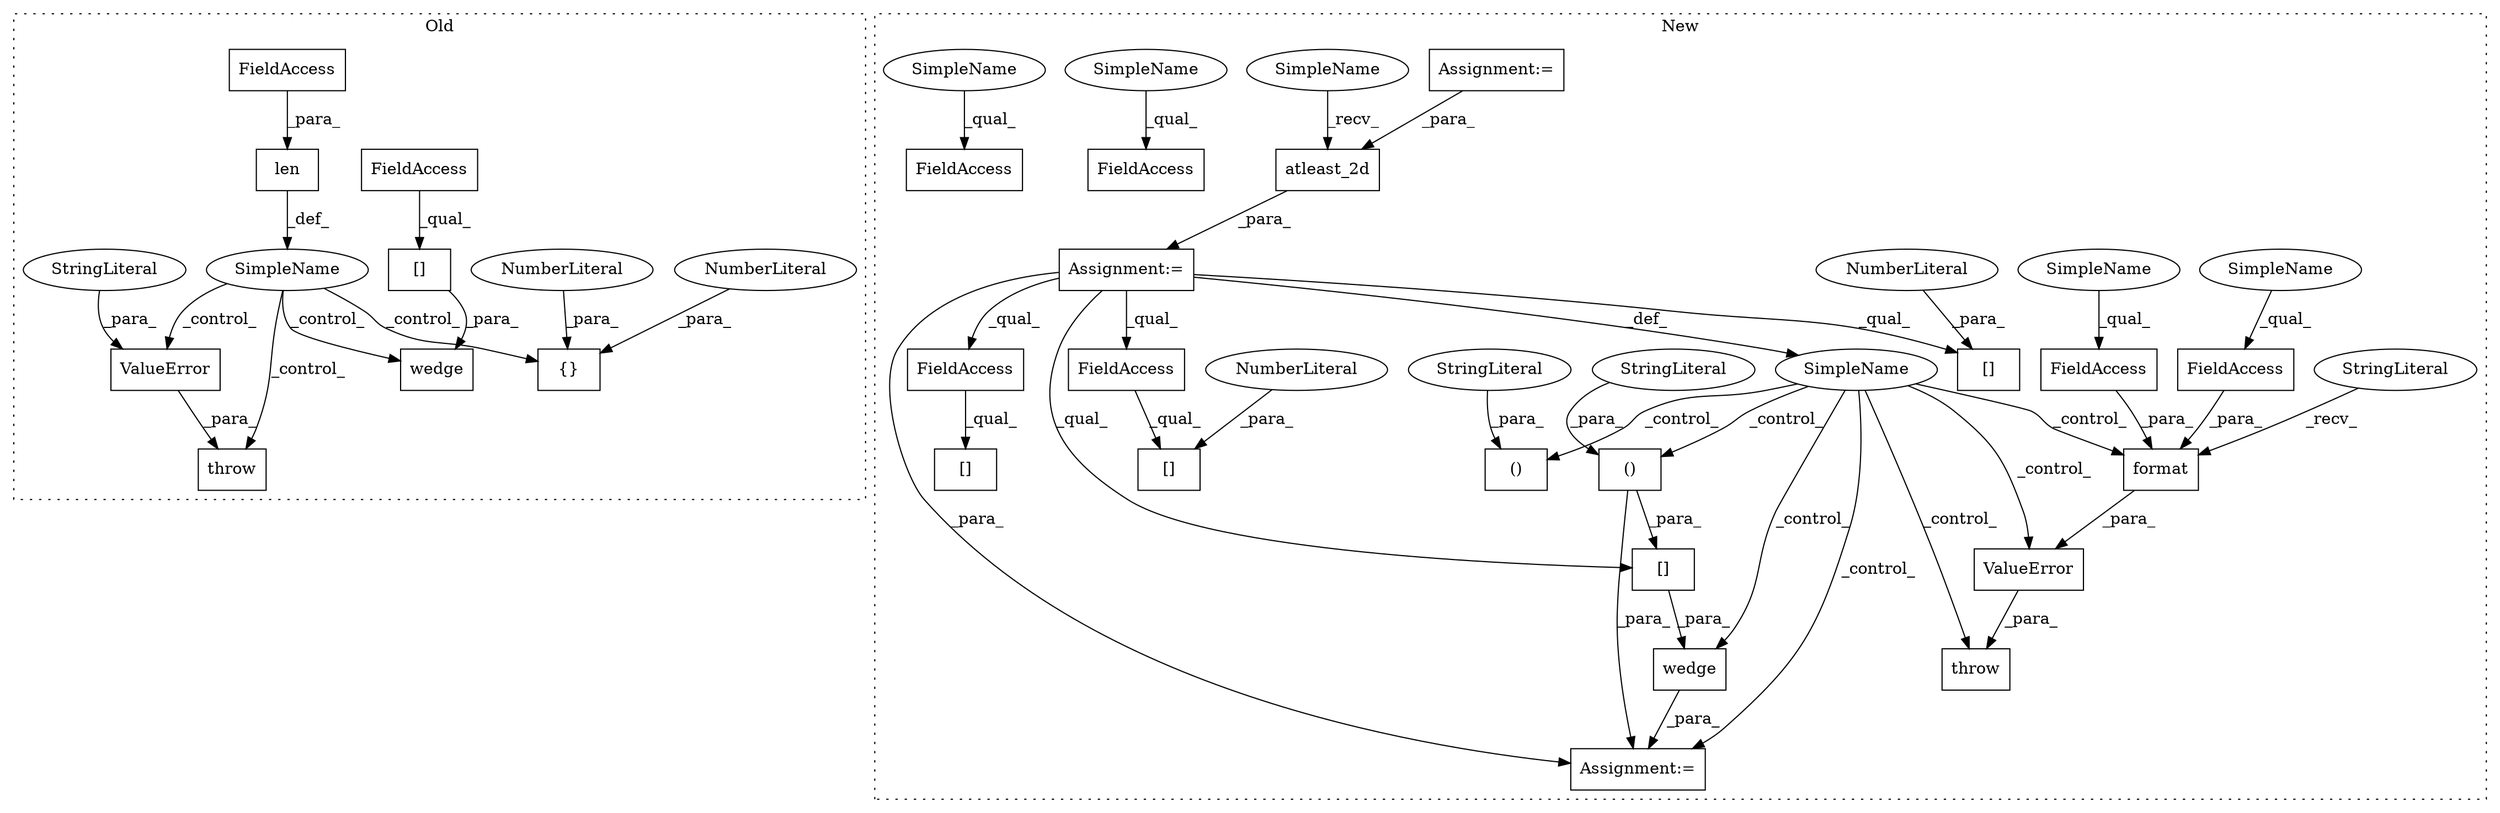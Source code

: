 digraph G {
subgraph cluster0 {
1 [label="wedge" a="32" s="2124,2151" l="6,1" shape="box"];
7 [label="len" a="32" s="1889,1894" l="4,1" shape="box"];
9 [label="FieldAccess" a="22" s="1893" l="1" shape="box"];
11 [label="ValueError" a="32" s="2201,2242" l="11,1" shape="box"];
14 [label="[]" a="2" s="2130,2150" l="2,1" shape="box"];
15 [label="{}" a="4" s="1944,1948" l="1,1" shape="box"];
16 [label="NumberLiteral" a="34" s="1947" l="1" shape="ellipse"];
17 [label="NumberLiteral" a="34" s="1945" l="1" shape="ellipse"];
25 [label="SimpleName" a="42" s="" l="" shape="ellipse"];
27 [label="StringLiteral" a="45" s="2212" l="30" shape="ellipse"];
31 [label="throw" a="53" s="2195" l="6" shape="box"];
32 [label="FieldAccess" a="22" s="2130" l="1" shape="box"];
label = "Old";
style="dotted";
}
subgraph cluster1 {
2 [label="SimpleName" a="42" s="2549" l="5" shape="ellipse"];
3 [label="atleast_2d" a="32" s="2555,2567" l="11,1" shape="box"];
4 [label="()" a="106" s="3155" l="30" shape="box"];
5 [label="wedge" a="32" s="3311,3375" l="6,1" shape="box"];
6 [label="()" a="106" s="3326" l="47" shape="box"];
8 [label="FieldAccess" a="22" s="2644" l="7" shape="box"];
10 [label="FieldAccess" a="22" s="3019" l="7" shape="box"];
12 [label="ValueError" a="32" s="3404,3513" l="11,1" shape="box"];
13 [label="[]" a="2" s="3317,3373" l="9,2" shape="box"];
18 [label="format" a="32" s="3466,3512" l="7,1" shape="box"];
19 [label="[]" a="2" s="2603,2612" l="8,1" shape="box"];
20 [label="SimpleName" a="42" s="" l="" shape="ellipse"];
21 [label="[]" a="2" s="3019,3028" l="8,1" shape="box"];
22 [label="NumberLiteral" a="34" s="2611" l="1" shape="ellipse"];
23 [label="[]" a="2" s="2644,2653" l="8,1" shape="box"];
24 [label="NumberLiteral" a="34" s="2652" l="1" shape="ellipse"];
26 [label="StringLiteral" a="45" s="3357" l="16" shape="ellipse"];
28 [label="StringLiteral" a="45" s="3415" l="50" shape="ellipse"];
29 [label="StringLiteral" a="45" s="3169" l="16" shape="ellipse"];
30 [label="throw" a="53" s="3398" l="6" shape="box"];
33 [label="FieldAccess" a="22" s="3485" l="7" shape="box"];
34 [label="FieldAccess" a="22" s="3505" l="7" shape="box"];
35 [label="FieldAccess" a="22" s="2625" l="7" shape="box"];
36 [label="FieldAccess" a="22" s="3473" l="7" shape="box"];
37 [label="Assignment:=" a="7" s="3305" l="1" shape="box"];
38 [label="Assignment:=" a="7" s="2437" l="1" shape="box"];
39 [label="Assignment:=" a="7" s="2548" l="1" shape="box"];
40 [label="SimpleName" a="42" s="2625" l="3" shape="ellipse"];
41 [label="SimpleName" a="42" s="3505" l="3" shape="ellipse"];
42 [label="SimpleName" a="42" s="3473" l="3" shape="ellipse"];
43 [label="SimpleName" a="42" s="3485" l="3" shape="ellipse"];
label = "New";
style="dotted";
}
2 -> 3 [label="_recv_"];
3 -> 39 [label="_para_"];
5 -> 37 [label="_para_"];
6 -> 37 [label="_para_"];
6 -> 13 [label="_para_"];
7 -> 25 [label="_def_"];
8 -> 23 [label="_qual_"];
9 -> 7 [label="_para_"];
10 -> 21 [label="_qual_"];
11 -> 31 [label="_para_"];
12 -> 30 [label="_para_"];
13 -> 5 [label="_para_"];
14 -> 1 [label="_para_"];
16 -> 15 [label="_para_"];
17 -> 15 [label="_para_"];
18 -> 12 [label="_para_"];
20 -> 5 [label="_control_"];
20 -> 30 [label="_control_"];
20 -> 37 [label="_control_"];
20 -> 18 [label="_control_"];
20 -> 6 [label="_control_"];
20 -> 4 [label="_control_"];
20 -> 12 [label="_control_"];
22 -> 19 [label="_para_"];
24 -> 23 [label="_para_"];
25 -> 15 [label="_control_"];
25 -> 11 [label="_control_"];
25 -> 1 [label="_control_"];
25 -> 31 [label="_control_"];
26 -> 6 [label="_para_"];
27 -> 11 [label="_para_"];
28 -> 18 [label="_recv_"];
29 -> 4 [label="_para_"];
32 -> 14 [label="_qual_"];
33 -> 18 [label="_para_"];
34 -> 18 [label="_para_"];
38 -> 3 [label="_para_"];
39 -> 19 [label="_qual_"];
39 -> 37 [label="_para_"];
39 -> 10 [label="_qual_"];
39 -> 20 [label="_def_"];
39 -> 13 [label="_qual_"];
39 -> 8 [label="_qual_"];
40 -> 35 [label="_qual_"];
41 -> 34 [label="_qual_"];
42 -> 36 [label="_qual_"];
43 -> 33 [label="_qual_"];
}